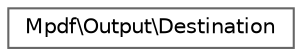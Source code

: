 digraph "Graphical Class Hierarchy"
{
 // LATEX_PDF_SIZE
  bgcolor="transparent";
  edge [fontname=Helvetica,fontsize=10,labelfontname=Helvetica,labelfontsize=10];
  node [fontname=Helvetica,fontsize=10,shape=box,height=0.2,width=0.4];
  rankdir="LR";
  Node0 [id="Node000000",label="Mpdf\\Output\\Destination",height=0.2,width=0.4,color="grey40", fillcolor="white", style="filled",URL="$classMpdf_1_1Output_1_1Destination.html",tooltip=" "];
}
